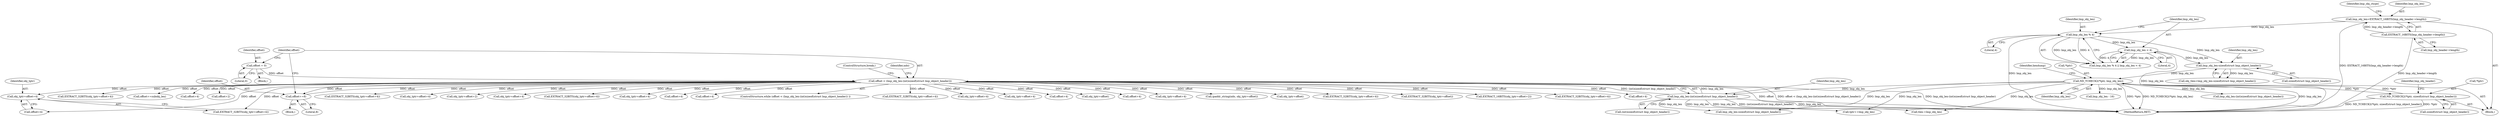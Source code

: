digraph "0_tcpdump_a25211918f2e790c67d859d20ccf8dbb81da1598@pointer" {
"1000965" [label="(Call,obj_tptr+offset+4)"];
"1000932" [label="(Call,offset < (lmp_obj_len-(int)sizeof(struct lmp_object_header)))"];
"1001035" [label="(Call,offset+=8)"];
"1000928" [label="(Call,offset = 0)"];
"1000934" [label="(Call,lmp_obj_len-(int)sizeof(struct lmp_object_header))"];
"1000319" [label="(Call,ND_TCHECK2(*tptr, lmp_obj_len))"];
"1000236" [label="(Call,ND_TCHECK2(*tptr, sizeof(struct lmp_object_header)))"];
"1000315" [label="(Call,lmp_obj_len-sizeof(struct lmp_object_header))"];
"1000264" [label="(Call,lmp_obj_len < 4)"];
"1000261" [label="(Call,lmp_obj_len % 4)"];
"1000246" [label="(Call,lmp_obj_len=EXTRACT_16BITS(lmp_obj_header->length))"];
"1000248" [label="(Call,EXTRACT_16BITS(lmp_obj_header->length))"];
"1000991" [label="(Call,obj_tptr+offset+4)"];
"1000752" [label="(Call,EXTRACT_32BITS(obj_tptr+offset+4))"];
"1000753" [label="(Call,obj_tptr+offset+4)"];
"1000239" [label="(Call,sizeof(struct lmp_object_header))"];
"1000265" [label="(Identifier,lmp_obj_len)"];
"1000932" [label="(Call,offset < (lmp_obj_len-(int)sizeof(struct lmp_object_header)))"];
"1000313" [label="(Call,obj_tlen=lmp_obj_len-sizeof(struct lmp_object_header))"];
"1000967" [label="(Call,offset+4)"];
"1000324" [label="(Identifier,hexdump)"];
"1001031" [label="(Call,offset+4)"];
"1000934" [label="(Call,lmp_obj_len-(int)sizeof(struct lmp_object_header))"];
"1000966" [label="(Identifier,obj_tptr)"];
"1000993" [label="(Call,offset+4)"];
"1000925" [label="(Block,)"];
"1000264" [label="(Call,lmp_obj_len < 4)"];
"1000931" [label="(ControlStructure,while (offset < (lmp_obj_len-(int)sizeof(struct lmp_object_header)) ))"];
"1000263" [label="(Literal,4)"];
"1000253" [label="(Identifier,lmp_obj_ctype)"];
"1000929" [label="(Identifier,offset)"];
"1000247" [label="(Identifier,lmp_obj_len)"];
"1001028" [label="(Call,EXTRACT_32BITS(obj_tptr+offset+4))"];
"1001021" [label="(Call,obj_tptr+offset+4)"];
"1000975" [label="(Call,obj_tptr+offset+4)"];
"1000261" [label="(Call,lmp_obj_len % 4)"];
"1000943" [label="(Identifier,ndo)"];
"1001386" [label="(MethodReturn,RET)"];
"1000933" [label="(Identifier,offset)"];
"1000755" [label="(Call,offset+4)"];
"1000315" [label="(Call,lmp_obj_len-sizeof(struct lmp_object_header))"];
"1000930" [label="(Literal,0)"];
"1000266" [label="(Literal,4)"];
"1001374" [label="(Call,tptr+=lmp_obj_len)"];
"1001057" [label="(Call,lmp_obj_len-(int)sizeof(struct lmp_object_header))"];
"1000949" [label="(Call,obj_tptr+offset)"];
"1001370" [label="(Call,lmp_obj_len-sizeof(struct lmp_object_header))"];
"1001005" [label="(Call,offset+4)"];
"1001003" [label="(Call,obj_tptr+offset+4)"];
"1000248" [label="(Call,EXTRACT_16BITS(lmp_obj_header->length))"];
"1000236" [label="(Call,ND_TCHECK2(*tptr, sizeof(struct lmp_object_header)))"];
"1000964" [label="(Call,EXTRACT_32BITS(obj_tptr+offset+4))"];
"1000936" [label="(Call,(int)sizeof(struct lmp_object_header))"];
"1001038" [label="(ControlStructure,break;)"];
"1000947" [label="(Call,ipaddr_string(ndo, obj_tptr+offset))"];
"1000953" [label="(Call,obj_tptr+offset)"];
"1000249" [label="(Call,lmp_obj_header->length)"];
"1000974" [label="(Call,EXTRACT_32BITS(obj_tptr+offset+4))"];
"1000235" [label="(Block,)"];
"1000260" [label="(Call,lmp_obj_len % 4 || lmp_obj_len < 4)"];
"1001377" [label="(Call,tlen-=lmp_obj_len)"];
"1000242" [label="(Identifier,lmp_obj_header)"];
"1000237" [label="(Call,*tptr)"];
"1000952" [label="(Call,EXTRACT_32BITS(obj_tptr+offset))"];
"1000319" [label="(Call,ND_TCHECK2(*tptr, lmp_obj_len))"];
"1000661" [label="(Call,EXTRACT_16BITS(obj_tptr+offset+2))"];
"1001020" [label="(Call,EXTRACT_32BITS(obj_tptr+offset+4))"];
"1001023" [label="(Call,offset+4)"];
"1000990" [label="(Call,EXTRACT_32BITS(obj_tptr+offset+4))"];
"1000965" [label="(Call,obj_tptr+offset+4)"];
"1001036" [label="(Identifier,offset)"];
"1000767" [label="(Call,offset+=subobj_len)"];
"1000977" [label="(Call,offset+4)"];
"1000664" [label="(Call,offset+2)"];
"1001002" [label="(Call,EXTRACT_32BITS(obj_tptr+offset+4))"];
"1001037" [label="(Literal,8)"];
"1001029" [label="(Call,obj_tptr+offset+4)"];
"1000317" [label="(Call,sizeof(struct lmp_object_header))"];
"1000940" [label="(Block,)"];
"1000322" [label="(Identifier,lmp_obj_len)"];
"1000316" [label="(Identifier,lmp_obj_len)"];
"1001035" [label="(Call,offset+=8)"];
"1000262" [label="(Identifier,lmp_obj_len)"];
"1000935" [label="(Identifier,lmp_obj_len)"];
"1000246" [label="(Call,lmp_obj_len=EXTRACT_16BITS(lmp_obj_header->length))"];
"1000928" [label="(Call,offset = 0)"];
"1000662" [label="(Call,obj_tptr+offset+2)"];
"1000320" [label="(Call,*tptr)"];
"1000603" [label="(Call,lmp_obj_len - 16)"];
"1000965" -> "1000964"  [label="AST: "];
"1000965" -> "1000967"  [label="CFG: "];
"1000966" -> "1000965"  [label="AST: "];
"1000967" -> "1000965"  [label="AST: "];
"1000964" -> "1000965"  [label="CFG: "];
"1000932" -> "1000965"  [label="DDG: offset"];
"1000932" -> "1000931"  [label="AST: "];
"1000932" -> "1000934"  [label="CFG: "];
"1000933" -> "1000932"  [label="AST: "];
"1000934" -> "1000932"  [label="AST: "];
"1000943" -> "1000932"  [label="CFG: "];
"1001038" -> "1000932"  [label="CFG: "];
"1000932" -> "1001386"  [label="DDG: lmp_obj_len-(int)sizeof(struct lmp_object_header)"];
"1000932" -> "1001386"  [label="DDG: offset"];
"1000932" -> "1001386"  [label="DDG: offset < (lmp_obj_len-(int)sizeof(struct lmp_object_header))"];
"1000932" -> "1000661"  [label="DDG: offset"];
"1000932" -> "1000662"  [label="DDG: offset"];
"1000932" -> "1000664"  [label="DDG: offset"];
"1000932" -> "1000752"  [label="DDG: offset"];
"1000932" -> "1000753"  [label="DDG: offset"];
"1000932" -> "1000755"  [label="DDG: offset"];
"1000932" -> "1000767"  [label="DDG: offset"];
"1001035" -> "1000932"  [label="DDG: offset"];
"1000928" -> "1000932"  [label="DDG: offset"];
"1000934" -> "1000932"  [label="DDG: lmp_obj_len"];
"1000934" -> "1000932"  [label="DDG: (int)sizeof(struct lmp_object_header)"];
"1000932" -> "1000947"  [label="DDG: offset"];
"1000932" -> "1000949"  [label="DDG: offset"];
"1000932" -> "1000952"  [label="DDG: offset"];
"1000932" -> "1000953"  [label="DDG: offset"];
"1000932" -> "1000964"  [label="DDG: offset"];
"1000932" -> "1000967"  [label="DDG: offset"];
"1000932" -> "1000974"  [label="DDG: offset"];
"1000932" -> "1000975"  [label="DDG: offset"];
"1000932" -> "1000977"  [label="DDG: offset"];
"1000932" -> "1000990"  [label="DDG: offset"];
"1000932" -> "1000991"  [label="DDG: offset"];
"1000932" -> "1000993"  [label="DDG: offset"];
"1000932" -> "1001002"  [label="DDG: offset"];
"1000932" -> "1001003"  [label="DDG: offset"];
"1000932" -> "1001005"  [label="DDG: offset"];
"1000932" -> "1001020"  [label="DDG: offset"];
"1000932" -> "1001021"  [label="DDG: offset"];
"1000932" -> "1001023"  [label="DDG: offset"];
"1000932" -> "1001028"  [label="DDG: offset"];
"1000932" -> "1001029"  [label="DDG: offset"];
"1000932" -> "1001031"  [label="DDG: offset"];
"1000932" -> "1001035"  [label="DDG: offset"];
"1001035" -> "1000940"  [label="AST: "];
"1001035" -> "1001037"  [label="CFG: "];
"1001036" -> "1001035"  [label="AST: "];
"1001037" -> "1001035"  [label="AST: "];
"1000933" -> "1001035"  [label="CFG: "];
"1000928" -> "1000925"  [label="AST: "];
"1000928" -> "1000930"  [label="CFG: "];
"1000929" -> "1000928"  [label="AST: "];
"1000930" -> "1000928"  [label="AST: "];
"1000933" -> "1000928"  [label="CFG: "];
"1000934" -> "1000936"  [label="CFG: "];
"1000935" -> "1000934"  [label="AST: "];
"1000936" -> "1000934"  [label="AST: "];
"1000934" -> "1001386"  [label="DDG: lmp_obj_len"];
"1000934" -> "1001386"  [label="DDG: (int)sizeof(struct lmp_object_header)"];
"1000319" -> "1000934"  [label="DDG: lmp_obj_len"];
"1000934" -> "1001370"  [label="DDG: lmp_obj_len"];
"1000934" -> "1001374"  [label="DDG: lmp_obj_len"];
"1000934" -> "1001377"  [label="DDG: lmp_obj_len"];
"1000319" -> "1000235"  [label="AST: "];
"1000319" -> "1000322"  [label="CFG: "];
"1000320" -> "1000319"  [label="AST: "];
"1000322" -> "1000319"  [label="AST: "];
"1000324" -> "1000319"  [label="CFG: "];
"1000319" -> "1001386"  [label="DDG: ND_TCHECK2(*tptr, lmp_obj_len)"];
"1000319" -> "1001386"  [label="DDG: lmp_obj_len"];
"1000319" -> "1001386"  [label="DDG: *tptr"];
"1000319" -> "1000236"  [label="DDG: *tptr"];
"1000236" -> "1000319"  [label="DDG: *tptr"];
"1000315" -> "1000319"  [label="DDG: lmp_obj_len"];
"1000319" -> "1000603"  [label="DDG: lmp_obj_len"];
"1000319" -> "1001057"  [label="DDG: lmp_obj_len"];
"1000319" -> "1001370"  [label="DDG: lmp_obj_len"];
"1000319" -> "1001374"  [label="DDG: lmp_obj_len"];
"1000319" -> "1001377"  [label="DDG: lmp_obj_len"];
"1000236" -> "1000235"  [label="AST: "];
"1000236" -> "1000239"  [label="CFG: "];
"1000237" -> "1000236"  [label="AST: "];
"1000239" -> "1000236"  [label="AST: "];
"1000242" -> "1000236"  [label="CFG: "];
"1000236" -> "1001386"  [label="DDG: *tptr"];
"1000236" -> "1001386"  [label="DDG: ND_TCHECK2(*tptr, sizeof(struct lmp_object_header))"];
"1000315" -> "1000313"  [label="AST: "];
"1000315" -> "1000317"  [label="CFG: "];
"1000316" -> "1000315"  [label="AST: "];
"1000317" -> "1000315"  [label="AST: "];
"1000313" -> "1000315"  [label="CFG: "];
"1000315" -> "1000313"  [label="DDG: lmp_obj_len"];
"1000264" -> "1000315"  [label="DDG: lmp_obj_len"];
"1000261" -> "1000315"  [label="DDG: lmp_obj_len"];
"1000264" -> "1000260"  [label="AST: "];
"1000264" -> "1000266"  [label="CFG: "];
"1000265" -> "1000264"  [label="AST: "];
"1000266" -> "1000264"  [label="AST: "];
"1000260" -> "1000264"  [label="CFG: "];
"1000264" -> "1001386"  [label="DDG: lmp_obj_len"];
"1000264" -> "1000260"  [label="DDG: lmp_obj_len"];
"1000264" -> "1000260"  [label="DDG: 4"];
"1000261" -> "1000264"  [label="DDG: lmp_obj_len"];
"1000261" -> "1000260"  [label="AST: "];
"1000261" -> "1000263"  [label="CFG: "];
"1000262" -> "1000261"  [label="AST: "];
"1000263" -> "1000261"  [label="AST: "];
"1000265" -> "1000261"  [label="CFG: "];
"1000260" -> "1000261"  [label="CFG: "];
"1000261" -> "1001386"  [label="DDG: lmp_obj_len"];
"1000261" -> "1000260"  [label="DDG: lmp_obj_len"];
"1000261" -> "1000260"  [label="DDG: 4"];
"1000246" -> "1000261"  [label="DDG: lmp_obj_len"];
"1000246" -> "1000235"  [label="AST: "];
"1000246" -> "1000248"  [label="CFG: "];
"1000247" -> "1000246"  [label="AST: "];
"1000248" -> "1000246"  [label="AST: "];
"1000253" -> "1000246"  [label="CFG: "];
"1000246" -> "1001386"  [label="DDG: EXTRACT_16BITS(lmp_obj_header->length)"];
"1000248" -> "1000246"  [label="DDG: lmp_obj_header->length"];
"1000248" -> "1000249"  [label="CFG: "];
"1000249" -> "1000248"  [label="AST: "];
"1000248" -> "1001386"  [label="DDG: lmp_obj_header->length"];
}
